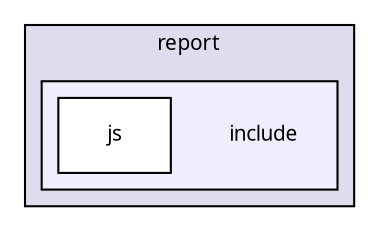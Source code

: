 digraph "packages/report/include/" {
  compound=true
  node [ fontsize="10", fontname="FreeSans.ttf"];
  edge [ labelfontsize="10", labelfontname="FreeSans.ttf"];
  subgraph clusterdir_594bb96cb697a58ca14b0d85f8e8998b {
    graph [ bgcolor="#ddddee", pencolor="black", label="report" fontname="FreeSans.ttf", fontsize="10", URL="dir_594bb96cb697a58ca14b0d85f8e8998b.html"]
  subgraph clusterdir_8d70b8e0561c3748625d6ca70f49c732 {
    graph [ bgcolor="#eeeeff", pencolor="black", label="" URL="dir_8d70b8e0561c3748625d6ca70f49c732.html"];
    dir_8d70b8e0561c3748625d6ca70f49c732 [shape=plaintext label="include"];
    dir_41b3ca976ac91c7995d6deb061c3190a [shape=box label="js" color="black" fillcolor="white" style="filled" URL="dir_41b3ca976ac91c7995d6deb061c3190a.html"];
  }
  }
}
